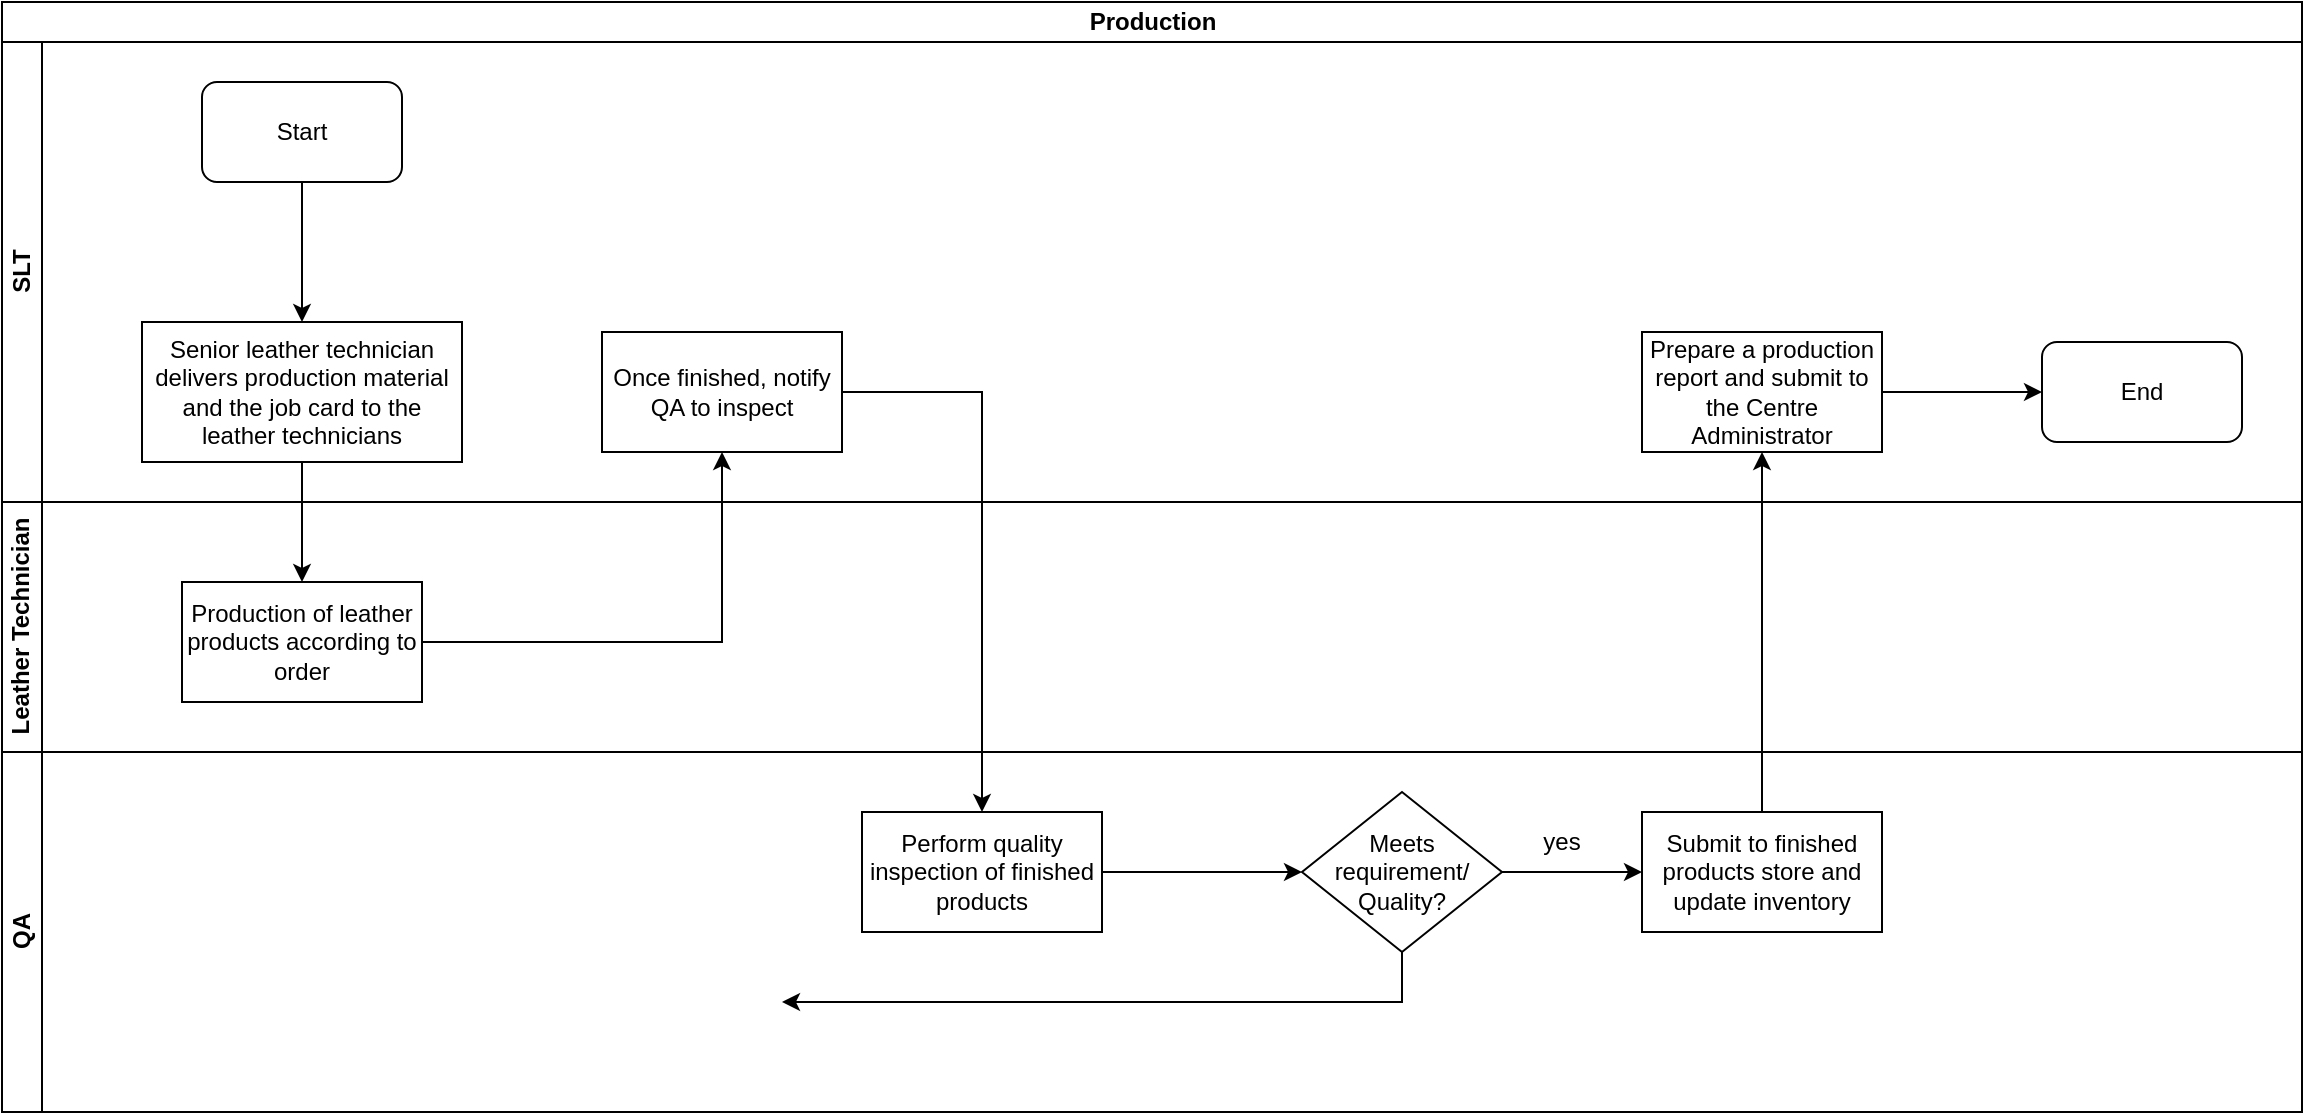 <mxfile version="13.10.6" type="github">
  <diagram id="o7_8EQ_F5hT5oQO3mwsf" name="Page-1">
    <mxGraphModel dx="1038" dy="547" grid="1" gridSize="10" guides="1" tooltips="1" connect="1" arrows="1" fold="1" page="1" pageScale="1" pageWidth="1169" pageHeight="827" math="0" shadow="0">
      <root>
        <mxCell id="0" />
        <mxCell id="1" parent="0" />
        <mxCell id="xW_DpHAZmuYJ1CRfOqS2-1" value="Production" style="swimlane;html=1;childLayout=stackLayout;resizeParent=1;resizeParentMax=0;horizontal=1;startSize=20;horizontalStack=0;" vertex="1" parent="1">
          <mxGeometry x="10" y="10" width="1150" height="555" as="geometry" />
        </mxCell>
        <mxCell id="xW_DpHAZmuYJ1CRfOqS2-10" value="" style="edgeStyle=orthogonalEdgeStyle;rounded=0;orthogonalLoop=1;jettySize=auto;html=1;" edge="1" parent="xW_DpHAZmuYJ1CRfOqS2-1" source="xW_DpHAZmuYJ1CRfOqS2-8" target="xW_DpHAZmuYJ1CRfOqS2-9">
          <mxGeometry relative="1" as="geometry" />
        </mxCell>
        <mxCell id="xW_DpHAZmuYJ1CRfOqS2-12" value="" style="edgeStyle=orthogonalEdgeStyle;rounded=0;orthogonalLoop=1;jettySize=auto;html=1;" edge="1" parent="xW_DpHAZmuYJ1CRfOqS2-1" source="xW_DpHAZmuYJ1CRfOqS2-9" target="xW_DpHAZmuYJ1CRfOqS2-11">
          <mxGeometry relative="1" as="geometry" />
        </mxCell>
        <mxCell id="xW_DpHAZmuYJ1CRfOqS2-14" value="" style="edgeStyle=orthogonalEdgeStyle;rounded=0;orthogonalLoop=1;jettySize=auto;html=1;" edge="1" parent="xW_DpHAZmuYJ1CRfOqS2-1" source="xW_DpHAZmuYJ1CRfOqS2-11" target="xW_DpHAZmuYJ1CRfOqS2-13">
          <mxGeometry relative="1" as="geometry" />
        </mxCell>
        <mxCell id="xW_DpHAZmuYJ1CRfOqS2-2" value="SLT" style="swimlane;html=1;startSize=20;horizontal=0;" vertex="1" parent="xW_DpHAZmuYJ1CRfOqS2-1">
          <mxGeometry y="20" width="1150" height="230" as="geometry" />
        </mxCell>
        <mxCell id="xW_DpHAZmuYJ1CRfOqS2-5" value="Start" style="rounded=1;whiteSpace=wrap;html=1;" vertex="1" parent="xW_DpHAZmuYJ1CRfOqS2-2">
          <mxGeometry x="100" y="20" width="100" height="50" as="geometry" />
        </mxCell>
        <mxCell id="xW_DpHAZmuYJ1CRfOqS2-8" value="Senior leather technician delivers production material and the job card to the leather technicians" style="rounded=0;whiteSpace=wrap;html=1;" vertex="1" parent="xW_DpHAZmuYJ1CRfOqS2-2">
          <mxGeometry x="70" y="140" width="160" height="70" as="geometry" />
        </mxCell>
        <mxCell id="xW_DpHAZmuYJ1CRfOqS2-7" value="" style="edgeStyle=orthogonalEdgeStyle;rounded=0;orthogonalLoop=1;jettySize=auto;html=1;entryX=0.5;entryY=0;entryDx=0;entryDy=0;" edge="1" parent="xW_DpHAZmuYJ1CRfOqS2-2" source="xW_DpHAZmuYJ1CRfOqS2-5" target="xW_DpHAZmuYJ1CRfOqS2-8">
          <mxGeometry relative="1" as="geometry">
            <mxPoint x="150" y="135" as="targetPoint" />
          </mxGeometry>
        </mxCell>
        <mxCell id="xW_DpHAZmuYJ1CRfOqS2-11" value="Once finished, notify QA to inspect" style="whiteSpace=wrap;html=1;rounded=0;" vertex="1" parent="xW_DpHAZmuYJ1CRfOqS2-2">
          <mxGeometry x="300" y="145" width="120" height="60" as="geometry" />
        </mxCell>
        <mxCell id="xW_DpHAZmuYJ1CRfOqS2-19" value="Prepare a production report and submit to the Centre Administrator" style="whiteSpace=wrap;html=1;rounded=0;" vertex="1" parent="xW_DpHAZmuYJ1CRfOqS2-2">
          <mxGeometry x="820" y="145" width="120" height="60" as="geometry" />
        </mxCell>
        <mxCell id="xW_DpHAZmuYJ1CRfOqS2-3" value="Leather Technician" style="swimlane;html=1;startSize=20;horizontal=0;" vertex="1" parent="xW_DpHAZmuYJ1CRfOqS2-1">
          <mxGeometry y="250" width="1150" height="125" as="geometry" />
        </mxCell>
        <mxCell id="xW_DpHAZmuYJ1CRfOqS2-9" value="Production of leather products according to order" style="whiteSpace=wrap;html=1;rounded=0;" vertex="1" parent="xW_DpHAZmuYJ1CRfOqS2-3">
          <mxGeometry x="90" y="40" width="120" height="60" as="geometry" />
        </mxCell>
        <mxCell id="xW_DpHAZmuYJ1CRfOqS2-4" value="QA" style="swimlane;html=1;startSize=20;horizontal=0;" vertex="1" parent="xW_DpHAZmuYJ1CRfOqS2-1">
          <mxGeometry y="375" width="1150" height="180" as="geometry" />
        </mxCell>
        <mxCell id="xW_DpHAZmuYJ1CRfOqS2-13" value="Perform quality inspection of finished products" style="whiteSpace=wrap;html=1;rounded=0;" vertex="1" parent="xW_DpHAZmuYJ1CRfOqS2-4">
          <mxGeometry x="430" y="30" width="120" height="60" as="geometry" />
        </mxCell>
        <mxCell id="xW_DpHAZmuYJ1CRfOqS2-24" value="yes" style="text;html=1;strokeColor=none;fillColor=none;align=center;verticalAlign=middle;whiteSpace=wrap;rounded=0;" vertex="1" parent="xW_DpHAZmuYJ1CRfOqS2-4">
          <mxGeometry x="760" y="35" width="40" height="20" as="geometry" />
        </mxCell>
        <mxCell id="xW_DpHAZmuYJ1CRfOqS2-18" value="" style="edgeStyle=orthogonalEdgeStyle;rounded=0;orthogonalLoop=1;jettySize=auto;html=1;" edge="1" parent="1" source="xW_DpHAZmuYJ1CRfOqS2-15" target="xW_DpHAZmuYJ1CRfOqS2-17">
          <mxGeometry relative="1" as="geometry" />
        </mxCell>
        <mxCell id="xW_DpHAZmuYJ1CRfOqS2-26" value="" style="edgeStyle=orthogonalEdgeStyle;rounded=0;orthogonalLoop=1;jettySize=auto;html=1;" edge="1" parent="1" source="xW_DpHAZmuYJ1CRfOqS2-15">
          <mxGeometry relative="1" as="geometry">
            <mxPoint x="400" y="510" as="targetPoint" />
            <Array as="points">
              <mxPoint x="710" y="510" />
            </Array>
          </mxGeometry>
        </mxCell>
        <mxCell id="xW_DpHAZmuYJ1CRfOqS2-15" value="Meets requirement/ Quality?" style="rhombus;whiteSpace=wrap;html=1;rounded=0;" vertex="1" parent="1">
          <mxGeometry x="660" y="405" width="100" height="80" as="geometry" />
        </mxCell>
        <mxCell id="xW_DpHAZmuYJ1CRfOqS2-16" value="" style="edgeStyle=orthogonalEdgeStyle;rounded=0;orthogonalLoop=1;jettySize=auto;html=1;" edge="1" parent="1" source="xW_DpHAZmuYJ1CRfOqS2-13" target="xW_DpHAZmuYJ1CRfOqS2-15">
          <mxGeometry relative="1" as="geometry" />
        </mxCell>
        <mxCell id="xW_DpHAZmuYJ1CRfOqS2-20" value="" style="edgeStyle=orthogonalEdgeStyle;rounded=0;orthogonalLoop=1;jettySize=auto;html=1;" edge="1" parent="1" source="xW_DpHAZmuYJ1CRfOqS2-17" target="xW_DpHAZmuYJ1CRfOqS2-19">
          <mxGeometry relative="1" as="geometry" />
        </mxCell>
        <mxCell id="xW_DpHAZmuYJ1CRfOqS2-17" value="Submit to finished products store and update inventory" style="whiteSpace=wrap;html=1;rounded=0;" vertex="1" parent="1">
          <mxGeometry x="830" y="415" width="120" height="60" as="geometry" />
        </mxCell>
        <mxCell id="xW_DpHAZmuYJ1CRfOqS2-22" value="" style="edgeStyle=orthogonalEdgeStyle;rounded=0;orthogonalLoop=1;jettySize=auto;html=1;entryX=0;entryY=0.5;entryDx=0;entryDy=0;" edge="1" parent="1" source="xW_DpHAZmuYJ1CRfOqS2-19" target="xW_DpHAZmuYJ1CRfOqS2-23">
          <mxGeometry relative="1" as="geometry">
            <mxPoint x="1030" y="205" as="targetPoint" />
          </mxGeometry>
        </mxCell>
        <mxCell id="xW_DpHAZmuYJ1CRfOqS2-23" value="End" style="rounded=1;whiteSpace=wrap;html=1;" vertex="1" parent="1">
          <mxGeometry x="1030" y="180" width="100" height="50" as="geometry" />
        </mxCell>
      </root>
    </mxGraphModel>
  </diagram>
</mxfile>
